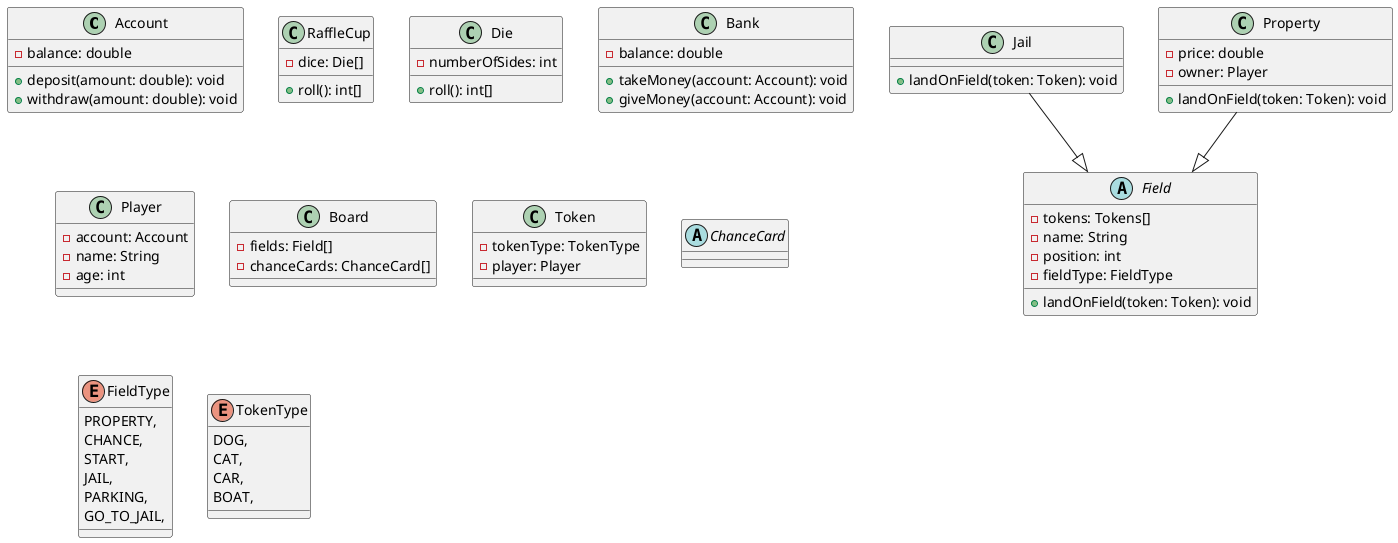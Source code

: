 @startuml Design_Class_Diagram

class Account {
    -balance: double
    +deposit(amount: double): void
    +withdraw(amount: double): void
}

class RaffleCup {
    -dice: Die[]
    +roll(): int[]
}

class Die {
    -numberOfSides: int
    +roll(): int[]
}
class Bank {
    -balance: double
    +takeMoney(account: Account): void
    +giveMoney(account: Account): void
}
class Player {
    -account: Account
    -name: String
    -age: int
}

class Board {
    -fields: Field[]
    -chanceCards: ChanceCard[] 
}

abstract class Field {
    -tokens: Tokens[]
    -name: String
    -position: int
    -fieldType: FieldType
    +landOnField(token: Token): void
}

class Jail {
    +landOnField(token: Token): void
}

class Property {
    -price: double
    -owner: Player

    +landOnField(token: Token): void
}

class Token {
    -tokenType: TokenType
    -player: Player
}

abstract class ChanceCard {

}

enum FieldType {
    PROPERTY,
    CHANCE,
    START,
    JAIL,
    PARKING,
    GO_TO_JAIL,
}

enum TokenType {
    DOG,
    CAT,
    CAR,
    BOAT,
}

Jail --|> Field
Property --|> Field



@enduml
